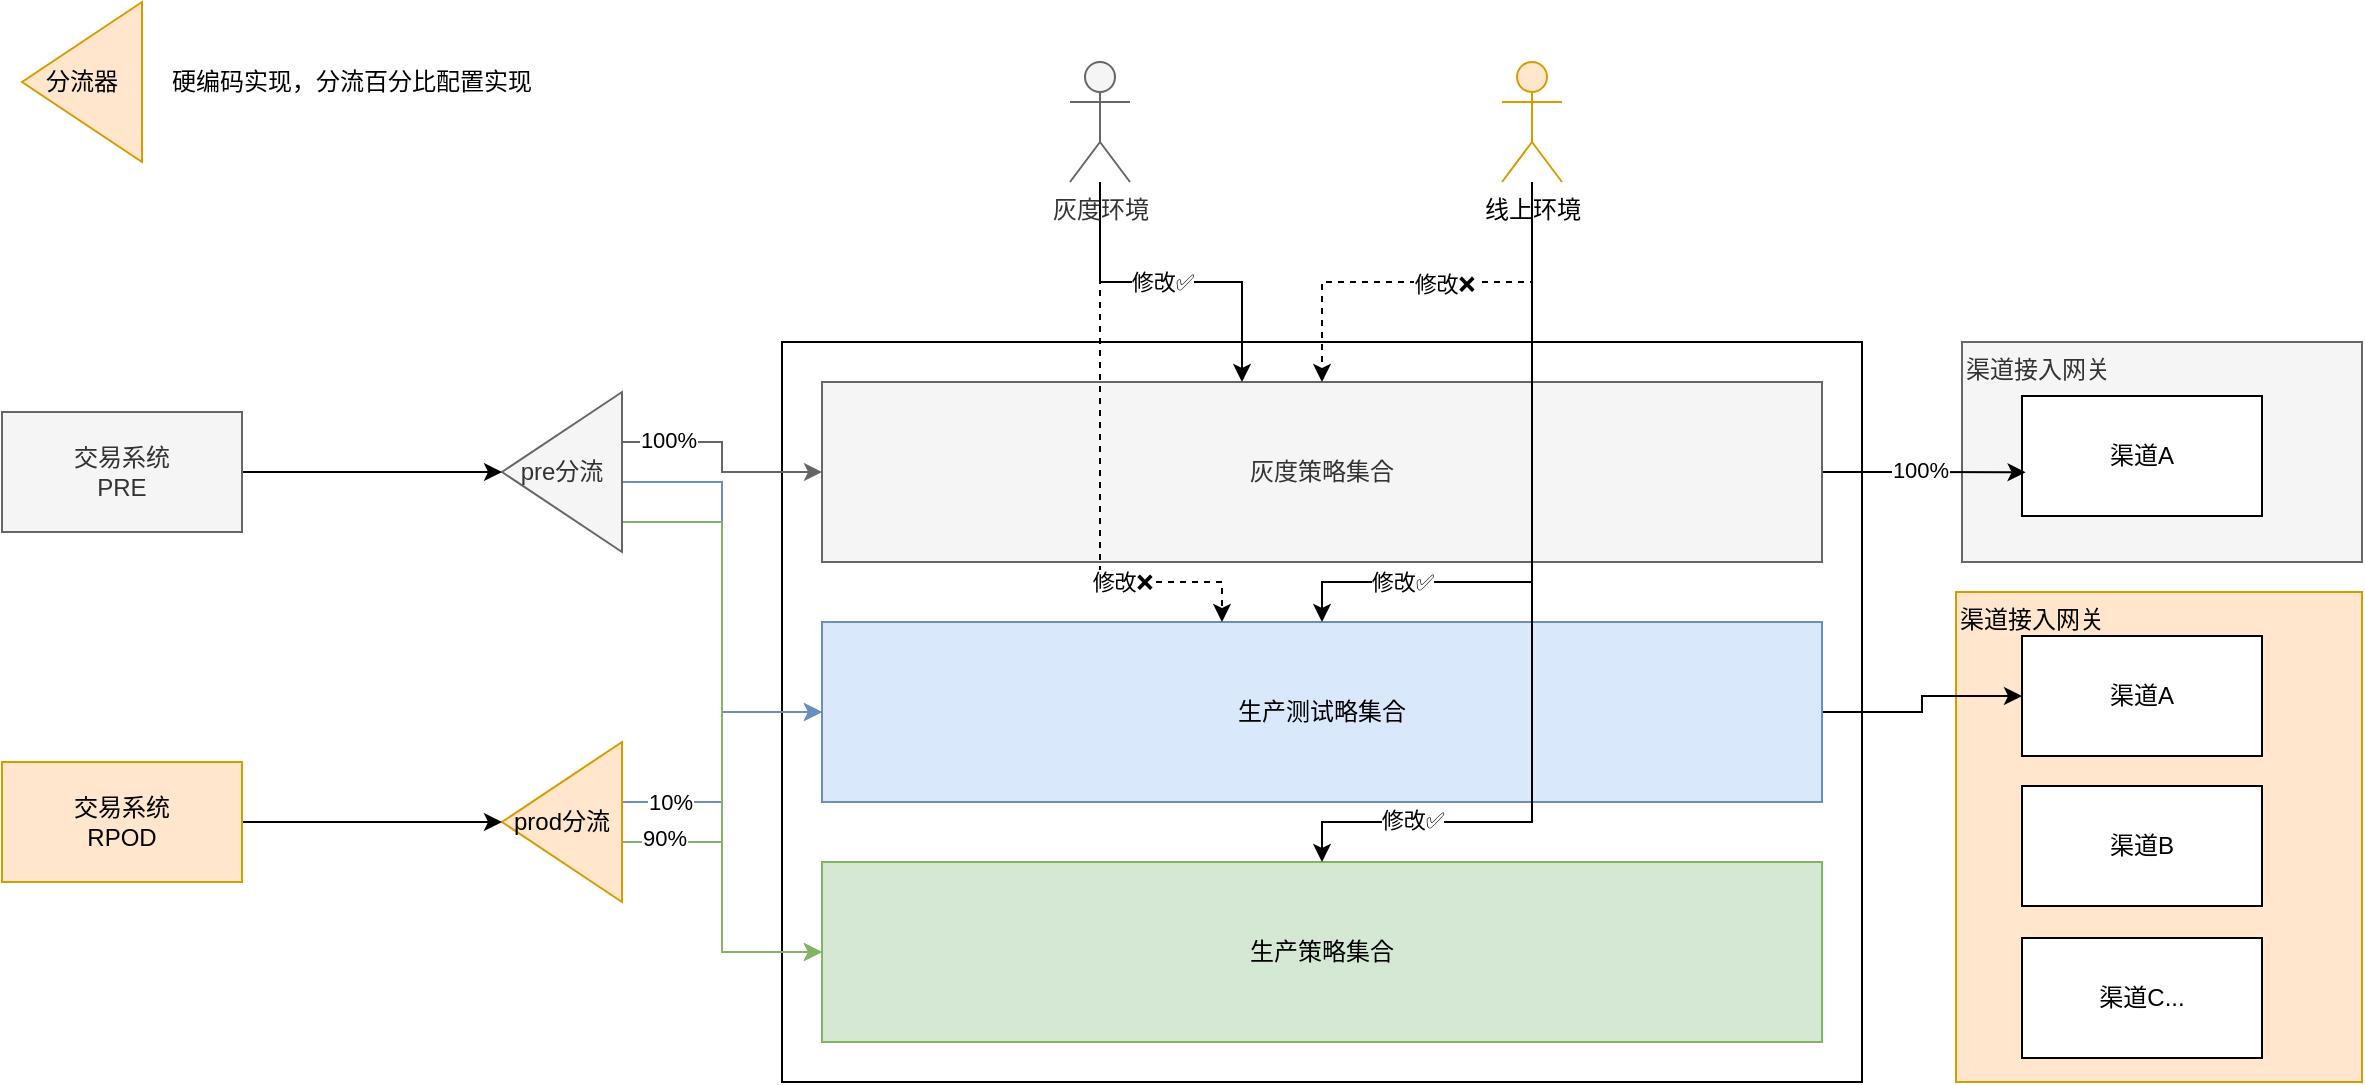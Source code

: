 <mxfile version="21.3.7" type="github">
  <diagram name="第 1 页" id="RpmNpa6aMW6kkdaHFz4-">
    <mxGraphModel dx="1573" dy="478" grid="1" gridSize="10" guides="1" tooltips="1" connect="1" arrows="1" fold="1" page="1" pageScale="1" pageWidth="827" pageHeight="1169" math="0" shadow="0">
      <root>
        <mxCell id="0" />
        <mxCell id="1" parent="0" />
        <mxCell id="86y4gmRjR3lS70lZ-zlJ-58" value="渠道接入网关" style="rounded=0;whiteSpace=wrap;html=1;fillColor=#ffe6cc;strokeColor=#d79b00;align=left;verticalAlign=top;" vertex="1" parent="1">
          <mxGeometry x="827" y="365" width="203" height="245" as="geometry" />
        </mxCell>
        <mxCell id="86y4gmRjR3lS70lZ-zlJ-39" value="渠道接入网关" style="rounded=0;whiteSpace=wrap;html=1;fillColor=#f5f5f5;strokeColor=#666666;align=left;verticalAlign=top;fontColor=#333333;" vertex="1" parent="1">
          <mxGeometry x="830" y="240" width="200" height="110" as="geometry" />
        </mxCell>
        <mxCell id="86y4gmRjR3lS70lZ-zlJ-41" value="渠道A" style="rounded=0;whiteSpace=wrap;html=1;" vertex="1" parent="1">
          <mxGeometry x="860" y="267" width="120" height="60" as="geometry" />
        </mxCell>
        <mxCell id="86y4gmRjR3lS70lZ-zlJ-42" value="渠道A" style="rounded=0;whiteSpace=wrap;html=1;" vertex="1" parent="1">
          <mxGeometry x="860" y="387" width="120" height="60" as="geometry" />
        </mxCell>
        <mxCell id="86y4gmRjR3lS70lZ-zlJ-43" value="渠道B" style="rounded=0;whiteSpace=wrap;html=1;" vertex="1" parent="1">
          <mxGeometry x="860" y="462" width="120" height="60" as="geometry" />
        </mxCell>
        <mxCell id="86y4gmRjR3lS70lZ-zlJ-44" value="渠道C..." style="rounded=0;whiteSpace=wrap;html=1;" vertex="1" parent="1">
          <mxGeometry x="860" y="538" width="120" height="60" as="geometry" />
        </mxCell>
        <mxCell id="86y4gmRjR3lS70lZ-zlJ-2" value="" style="rounded=0;whiteSpace=wrap;html=1;" vertex="1" parent="1">
          <mxGeometry x="240" y="240" width="540" height="370" as="geometry" />
        </mxCell>
        <mxCell id="86y4gmRjR3lS70lZ-zlJ-60" style="edgeStyle=orthogonalEdgeStyle;rounded=0;orthogonalLoop=1;jettySize=auto;html=1;entryX=0.015;entryY=0.636;entryDx=0;entryDy=0;entryPerimeter=0;" edge="1" parent="1" source="86y4gmRjR3lS70lZ-zlJ-5" target="86y4gmRjR3lS70lZ-zlJ-41">
          <mxGeometry relative="1" as="geometry" />
        </mxCell>
        <mxCell id="86y4gmRjR3lS70lZ-zlJ-61" value="100%" style="edgeLabel;html=1;align=center;verticalAlign=middle;resizable=0;points=[];" vertex="1" connectable="0" parent="86y4gmRjR3lS70lZ-zlJ-60">
          <mxGeometry x="-0.019" y="1" relative="1" as="geometry">
            <mxPoint x="-1" as="offset" />
          </mxGeometry>
        </mxCell>
        <mxCell id="86y4gmRjR3lS70lZ-zlJ-5" value="灰度策略集合" style="rounded=0;whiteSpace=wrap;html=1;fillColor=#f5f5f5;fontColor=#333333;strokeColor=#666666;" vertex="1" parent="1">
          <mxGeometry x="260" y="260" width="500" height="90" as="geometry" />
        </mxCell>
        <mxCell id="86y4gmRjR3lS70lZ-zlJ-62" style="edgeStyle=orthogonalEdgeStyle;rounded=0;orthogonalLoop=1;jettySize=auto;html=1;entryX=0;entryY=0.5;entryDx=0;entryDy=0;" edge="1" parent="1" source="86y4gmRjR3lS70lZ-zlJ-6" target="86y4gmRjR3lS70lZ-zlJ-42">
          <mxGeometry relative="1" as="geometry" />
        </mxCell>
        <mxCell id="86y4gmRjR3lS70lZ-zlJ-6" value="生产测试略集合" style="rounded=0;whiteSpace=wrap;html=1;fillColor=#dae8fc;strokeColor=#6c8ebf;" vertex="1" parent="1">
          <mxGeometry x="260" y="380" width="500" height="90" as="geometry" />
        </mxCell>
        <mxCell id="86y4gmRjR3lS70lZ-zlJ-7" value="生产策略集合" style="rounded=0;whiteSpace=wrap;html=1;fillColor=#d5e8d4;strokeColor=#82b366;" vertex="1" parent="1">
          <mxGeometry x="260" y="500" width="500" height="90" as="geometry" />
        </mxCell>
        <mxCell id="86y4gmRjR3lS70lZ-zlJ-9" style="edgeStyle=orthogonalEdgeStyle;rounded=0;orthogonalLoop=1;jettySize=auto;html=1;entryX=0;entryY=0.5;entryDx=0;entryDy=0;fillColor=#dae8fc;strokeColor=#6c8ebf;" edge="1" parent="1" source="86y4gmRjR3lS70lZ-zlJ-1" target="86y4gmRjR3lS70lZ-zlJ-6">
          <mxGeometry relative="1" as="geometry">
            <Array as="points">
              <mxPoint x="210" y="470" />
              <mxPoint x="210" y="425" />
            </Array>
          </mxGeometry>
        </mxCell>
        <mxCell id="86y4gmRjR3lS70lZ-zlJ-28" value="10%" style="edgeLabel;html=1;align=center;verticalAlign=middle;resizable=0;points=[];" vertex="1" connectable="0" parent="86y4gmRjR3lS70lZ-zlJ-9">
          <mxGeometry x="-0.673" relative="1" as="geometry">
            <mxPoint as="offset" />
          </mxGeometry>
        </mxCell>
        <mxCell id="86y4gmRjR3lS70lZ-zlJ-10" style="edgeStyle=orthogonalEdgeStyle;rounded=0;orthogonalLoop=1;jettySize=auto;html=1;entryX=0;entryY=0.5;entryDx=0;entryDy=0;fillColor=#d5e8d4;strokeColor=#82b366;" edge="1" parent="1" source="86y4gmRjR3lS70lZ-zlJ-1" target="86y4gmRjR3lS70lZ-zlJ-7">
          <mxGeometry relative="1" as="geometry">
            <Array as="points">
              <mxPoint x="210" y="490" />
              <mxPoint x="210" y="545" />
            </Array>
          </mxGeometry>
        </mxCell>
        <mxCell id="86y4gmRjR3lS70lZ-zlJ-29" value="90%" style="edgeLabel;html=1;align=center;verticalAlign=middle;resizable=0;points=[];" vertex="1" connectable="0" parent="86y4gmRjR3lS70lZ-zlJ-10">
          <mxGeometry x="-0.738" y="2" relative="1" as="geometry">
            <mxPoint as="offset" />
          </mxGeometry>
        </mxCell>
        <mxCell id="86y4gmRjR3lS70lZ-zlJ-1" value="prod分流" style="triangle;whiteSpace=wrap;html=1;direction=west;fillColor=#ffe6cc;strokeColor=#d79b00;" vertex="1" parent="1">
          <mxGeometry x="100" y="440" width="60" height="80" as="geometry" />
        </mxCell>
        <mxCell id="86y4gmRjR3lS70lZ-zlJ-12" style="edgeStyle=orthogonalEdgeStyle;rounded=0;orthogonalLoop=1;jettySize=auto;html=1;entryX=0;entryY=0.5;entryDx=0;entryDy=0;fillColor=#f5f5f5;strokeColor=#666666;" edge="1" parent="1" source="86y4gmRjR3lS70lZ-zlJ-11" target="86y4gmRjR3lS70lZ-zlJ-5">
          <mxGeometry relative="1" as="geometry">
            <Array as="points">
              <mxPoint x="210" y="290" />
              <mxPoint x="210" y="305" />
            </Array>
          </mxGeometry>
        </mxCell>
        <mxCell id="86y4gmRjR3lS70lZ-zlJ-30" value="100%" style="edgeLabel;html=1;align=center;verticalAlign=middle;resizable=0;points=[];" vertex="1" connectable="0" parent="86y4gmRjR3lS70lZ-zlJ-12">
          <mxGeometry x="-0.608" y="1" relative="1" as="geometry">
            <mxPoint as="offset" />
          </mxGeometry>
        </mxCell>
        <mxCell id="86y4gmRjR3lS70lZ-zlJ-13" style="edgeStyle=orthogonalEdgeStyle;rounded=0;orthogonalLoop=1;jettySize=auto;html=1;entryX=0;entryY=0.5;entryDx=0;entryDy=0;fillColor=#dae8fc;strokeColor=#6c8ebf;" edge="1" parent="1" source="86y4gmRjR3lS70lZ-zlJ-11" target="86y4gmRjR3lS70lZ-zlJ-6">
          <mxGeometry relative="1" as="geometry">
            <Array as="points">
              <mxPoint x="210" y="310" />
              <mxPoint x="210" y="425" />
            </Array>
          </mxGeometry>
        </mxCell>
        <mxCell id="86y4gmRjR3lS70lZ-zlJ-14" style="edgeStyle=orthogonalEdgeStyle;rounded=0;orthogonalLoop=1;jettySize=auto;html=1;entryX=0;entryY=0.5;entryDx=0;entryDy=0;fillColor=#d5e8d4;strokeColor=#82b366;" edge="1" parent="1" source="86y4gmRjR3lS70lZ-zlJ-11" target="86y4gmRjR3lS70lZ-zlJ-7">
          <mxGeometry relative="1" as="geometry">
            <Array as="points">
              <mxPoint x="210" y="330" />
              <mxPoint x="210" y="545" />
            </Array>
          </mxGeometry>
        </mxCell>
        <mxCell id="86y4gmRjR3lS70lZ-zlJ-11" value="pre分流" style="triangle;whiteSpace=wrap;html=1;direction=west;fillColor=#f5f5f5;strokeColor=#666666;fontColor=#333333;" vertex="1" parent="1">
          <mxGeometry x="100" y="265" width="60" height="80" as="geometry" />
        </mxCell>
        <mxCell id="86y4gmRjR3lS70lZ-zlJ-20" style="edgeStyle=orthogonalEdgeStyle;rounded=0;orthogonalLoop=1;jettySize=auto;html=1;" edge="1" parent="1" source="86y4gmRjR3lS70lZ-zlJ-15">
          <mxGeometry relative="1" as="geometry">
            <mxPoint x="470" y="260" as="targetPoint" />
            <Array as="points">
              <mxPoint x="399" y="210" />
              <mxPoint x="470" y="210" />
              <mxPoint x="470" y="260" />
            </Array>
          </mxGeometry>
        </mxCell>
        <mxCell id="86y4gmRjR3lS70lZ-zlJ-21" value="修改✅" style="edgeLabel;html=1;align=center;verticalAlign=middle;resizable=0;points=[];" vertex="1" connectable="0" parent="86y4gmRjR3lS70lZ-zlJ-20">
          <mxGeometry x="-0.355" relative="1" as="geometry">
            <mxPoint x="26" as="offset" />
          </mxGeometry>
        </mxCell>
        <mxCell id="86y4gmRjR3lS70lZ-zlJ-26" style="edgeStyle=orthogonalEdgeStyle;rounded=0;orthogonalLoop=1;jettySize=auto;html=1;dashed=1;" edge="1" parent="1" source="86y4gmRjR3lS70lZ-zlJ-15">
          <mxGeometry relative="1" as="geometry">
            <mxPoint x="460" y="380" as="targetPoint" />
            <Array as="points">
              <mxPoint x="399" y="360" />
              <mxPoint x="460" y="360" />
              <mxPoint x="460" y="380" />
            </Array>
          </mxGeometry>
        </mxCell>
        <mxCell id="86y4gmRjR3lS70lZ-zlJ-27" value="修改❌" style="edgeLabel;html=1;align=center;verticalAlign=middle;resizable=0;points=[];" vertex="1" connectable="0" parent="86y4gmRjR3lS70lZ-zlJ-26">
          <mxGeometry x="0.503" relative="1" as="geometry">
            <mxPoint as="offset" />
          </mxGeometry>
        </mxCell>
        <mxCell id="86y4gmRjR3lS70lZ-zlJ-15" value="灰度环境" style="shape=umlActor;verticalLabelPosition=bottom;verticalAlign=top;html=1;outlineConnect=0;fillColor=#f5f5f5;fontColor=#333333;strokeColor=#666666;" vertex="1" parent="1">
          <mxGeometry x="384" y="100" width="30" height="60" as="geometry" />
        </mxCell>
        <mxCell id="86y4gmRjR3lS70lZ-zlJ-17" style="edgeStyle=orthogonalEdgeStyle;rounded=0;orthogonalLoop=1;jettySize=auto;html=1;entryX=0.5;entryY=0;entryDx=0;entryDy=0;dashed=1;" edge="1" parent="1" source="86y4gmRjR3lS70lZ-zlJ-16" target="86y4gmRjR3lS70lZ-zlJ-5">
          <mxGeometry relative="1" as="geometry" />
        </mxCell>
        <mxCell id="86y4gmRjR3lS70lZ-zlJ-18" value="修改❌" style="edgeLabel;html=1;align=center;verticalAlign=middle;resizable=0;points=[];" vertex="1" connectable="0" parent="86y4gmRjR3lS70lZ-zlJ-17">
          <mxGeometry x="-0.082" y="1" relative="1" as="geometry">
            <mxPoint as="offset" />
          </mxGeometry>
        </mxCell>
        <mxCell id="86y4gmRjR3lS70lZ-zlJ-22" style="edgeStyle=orthogonalEdgeStyle;rounded=0;orthogonalLoop=1;jettySize=auto;html=1;entryX=0.5;entryY=0;entryDx=0;entryDy=0;" edge="1" parent="1" source="86y4gmRjR3lS70lZ-zlJ-16" target="86y4gmRjR3lS70lZ-zlJ-6">
          <mxGeometry relative="1" as="geometry">
            <Array as="points">
              <mxPoint x="615" y="360" />
              <mxPoint x="510" y="360" />
            </Array>
          </mxGeometry>
        </mxCell>
        <mxCell id="86y4gmRjR3lS70lZ-zlJ-23" value="修改✅" style="edgeLabel;html=1;align=center;verticalAlign=middle;resizable=0;points=[];" vertex="1" connectable="0" parent="86y4gmRjR3lS70lZ-zlJ-22">
          <mxGeometry x="0.631" relative="1" as="geometry">
            <mxPoint as="offset" />
          </mxGeometry>
        </mxCell>
        <mxCell id="86y4gmRjR3lS70lZ-zlJ-24" style="edgeStyle=orthogonalEdgeStyle;rounded=0;orthogonalLoop=1;jettySize=auto;html=1;entryX=0.5;entryY=0;entryDx=0;entryDy=0;" edge="1" parent="1" source="86y4gmRjR3lS70lZ-zlJ-16" target="86y4gmRjR3lS70lZ-zlJ-7">
          <mxGeometry relative="1" as="geometry">
            <Array as="points">
              <mxPoint x="615" y="480" />
              <mxPoint x="510" y="480" />
            </Array>
          </mxGeometry>
        </mxCell>
        <mxCell id="86y4gmRjR3lS70lZ-zlJ-25" value="修改✅" style="edgeLabel;html=1;align=center;verticalAlign=middle;resizable=0;points=[];" vertex="1" connectable="0" parent="86y4gmRjR3lS70lZ-zlJ-24">
          <mxGeometry x="0.71" y="-1" relative="1" as="geometry">
            <mxPoint as="offset" />
          </mxGeometry>
        </mxCell>
        <mxCell id="86y4gmRjR3lS70lZ-zlJ-16" value="线上环境" style="shape=umlActor;verticalLabelPosition=bottom;verticalAlign=top;html=1;outlineConnect=0;fillColor=#ffe6cc;strokeColor=#d79b00;" vertex="1" parent="1">
          <mxGeometry x="600" y="100" width="30" height="60" as="geometry" />
        </mxCell>
        <mxCell id="86y4gmRjR3lS70lZ-zlJ-34" style="edgeStyle=orthogonalEdgeStyle;rounded=0;orthogonalLoop=1;jettySize=auto;html=1;entryX=1;entryY=0.5;entryDx=0;entryDy=0;" edge="1" parent="1" source="86y4gmRjR3lS70lZ-zlJ-32" target="86y4gmRjR3lS70lZ-zlJ-11">
          <mxGeometry relative="1" as="geometry" />
        </mxCell>
        <mxCell id="86y4gmRjR3lS70lZ-zlJ-32" value="交易系统&lt;br&gt;PRE" style="rounded=0;whiteSpace=wrap;html=1;fillColor=#f5f5f5;fontColor=#333333;strokeColor=#666666;" vertex="1" parent="1">
          <mxGeometry x="-150" y="275" width="120" height="60" as="geometry" />
        </mxCell>
        <mxCell id="86y4gmRjR3lS70lZ-zlJ-35" style="edgeStyle=orthogonalEdgeStyle;rounded=0;orthogonalLoop=1;jettySize=auto;html=1;entryX=1;entryY=0.5;entryDx=0;entryDy=0;" edge="1" parent="1" source="86y4gmRjR3lS70lZ-zlJ-33" target="86y4gmRjR3lS70lZ-zlJ-1">
          <mxGeometry relative="1" as="geometry" />
        </mxCell>
        <mxCell id="86y4gmRjR3lS70lZ-zlJ-33" value="交易系统&lt;br&gt;RPOD" style="rounded=0;whiteSpace=wrap;html=1;fillColor=#ffe6cc;strokeColor=#d79b00;" vertex="1" parent="1">
          <mxGeometry x="-150" y="450" width="120" height="60" as="geometry" />
        </mxCell>
        <mxCell id="86y4gmRjR3lS70lZ-zlJ-37" value="分流器" style="triangle;whiteSpace=wrap;html=1;direction=west;fillColor=#ffe6cc;strokeColor=#d79b00;" vertex="1" parent="1">
          <mxGeometry x="-140" y="70" width="60" height="80" as="geometry" />
        </mxCell>
        <mxCell id="86y4gmRjR3lS70lZ-zlJ-38" value="硬编码实现，分流百分比配置实现" style="text;html=1;strokeColor=none;fillColor=none;align=center;verticalAlign=middle;whiteSpace=wrap;rounded=0;" vertex="1" parent="1">
          <mxGeometry x="-80" y="95" width="210" height="30" as="geometry" />
        </mxCell>
      </root>
    </mxGraphModel>
  </diagram>
</mxfile>
